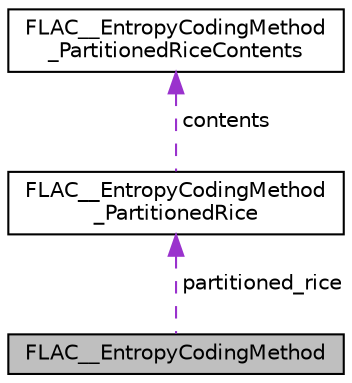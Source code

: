 digraph "FLAC__EntropyCodingMethod"
{
 // LATEX_PDF_SIZE
  edge [fontname="Helvetica",fontsize="10",labelfontname="Helvetica",labelfontsize="10"];
  node [fontname="Helvetica",fontsize="10",shape=record];
  Node1 [label="FLAC__EntropyCodingMethod",height=0.2,width=0.4,color="black", fillcolor="grey75", style="filled", fontcolor="black",tooltip=" "];
  Node2 -> Node1 [dir="back",color="darkorchid3",fontsize="10",style="dashed",label=" partitioned_rice" ];
  Node2 [label="FLAC__EntropyCodingMethod\l_PartitionedRice",height=0.2,width=0.4,color="black", fillcolor="white", style="filled",URL="$d3/d56/structFLAC____EntropyCodingMethod__PartitionedRice.html",tooltip=" "];
  Node3 -> Node2 [dir="back",color="darkorchid3",fontsize="10",style="dashed",label=" contents" ];
  Node3 [label="FLAC__EntropyCodingMethod\l_PartitionedRiceContents",height=0.2,width=0.4,color="black", fillcolor="white", style="filled",URL="$d7/dbd/structFLAC____EntropyCodingMethod__PartitionedRiceContents.html",tooltip=" "];
}
